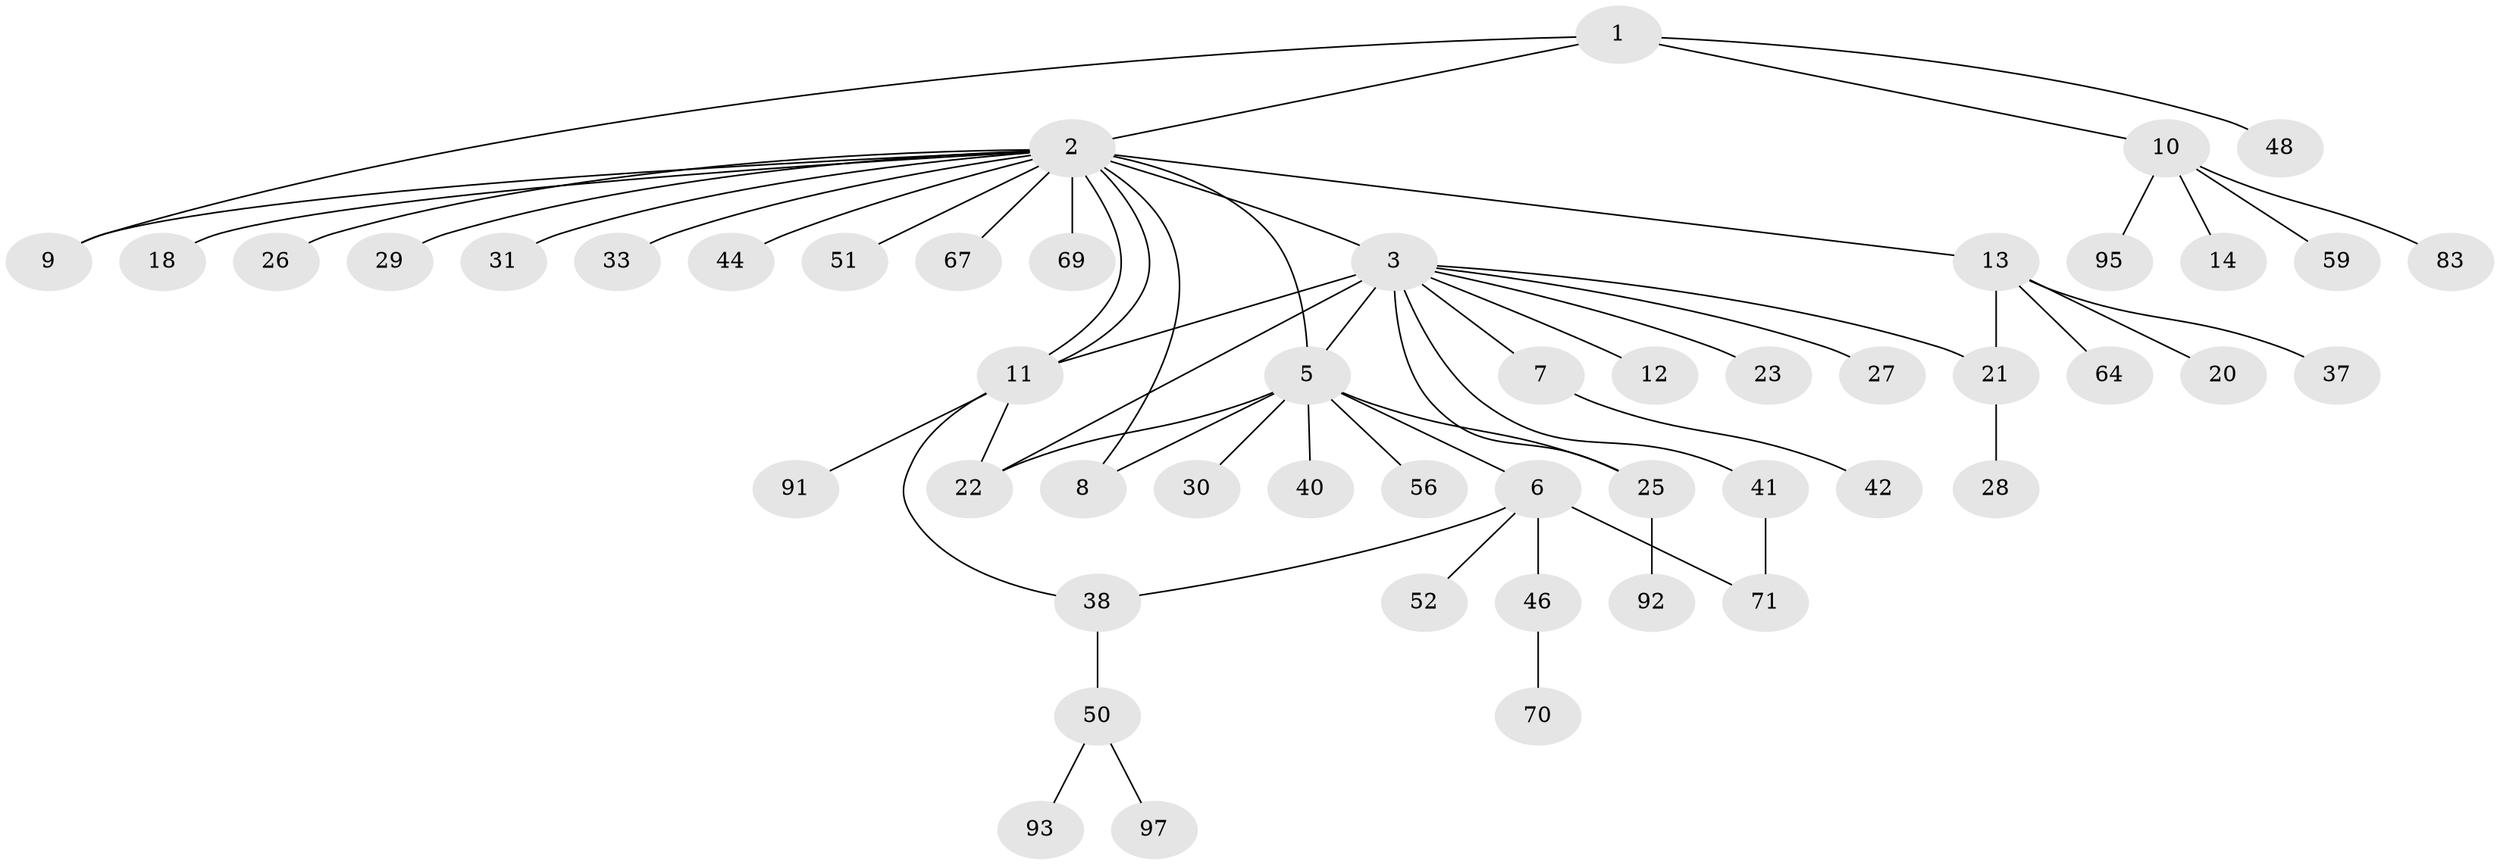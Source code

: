 // original degree distribution, {4: 0.02, 19: 0.01, 8: 0.03, 7: 0.01, 6: 0.02, 3: 0.06, 5: 0.04, 2: 0.25, 1: 0.55, 13: 0.01}
// Generated by graph-tools (version 1.1) at 2025/14/03/09/25 04:14:21]
// undirected, 50 vertices, 60 edges
graph export_dot {
graph [start="1"]
  node [color=gray90,style=filled];
  1;
  2;
  3 [super="+39+4+15+96"];
  5 [super="+17+94+86"];
  6;
  7 [super="+24"];
  8 [super="+19+16+75"];
  9;
  10;
  11;
  12;
  13;
  14;
  18;
  20 [super="+45"];
  21 [super="+73+74+49"];
  22 [super="+63+85+76+78+35+34"];
  23;
  25;
  26;
  27;
  28;
  29;
  30;
  31 [super="+43"];
  33;
  37;
  38 [super="+100"];
  40;
  41 [super="+55"];
  42;
  44 [super="+66"];
  46;
  48 [super="+68"];
  50;
  51;
  52;
  56;
  59 [super="+89"];
  64;
  67;
  69;
  70;
  71 [super="+98"];
  83;
  91;
  92;
  93;
  95;
  97;
  1 -- 2;
  1 -- 9;
  1 -- 10;
  1 -- 48;
  2 -- 3 [weight=3];
  2 -- 8;
  2 -- 9;
  2 -- 11;
  2 -- 11;
  2 -- 13;
  2 -- 18;
  2 -- 26;
  2 -- 29;
  2 -- 31;
  2 -- 33;
  2 -- 44;
  2 -- 51;
  2 -- 67;
  2 -- 69;
  2 -- 5;
  3 -- 7;
  3 -- 12;
  3 -- 21;
  3 -- 11;
  3 -- 5;
  3 -- 22;
  3 -- 23;
  3 -- 41;
  3 -- 27;
  3 -- 25;
  5 -- 6 [weight=2];
  5 -- 30;
  5 -- 40;
  5 -- 22;
  5 -- 8;
  5 -- 25;
  5 -- 56;
  6 -- 46;
  6 -- 52;
  6 -- 71;
  6 -- 38;
  7 -- 42;
  10 -- 14;
  10 -- 59;
  10 -- 83;
  10 -- 95;
  11 -- 22;
  11 -- 38;
  11 -- 91;
  13 -- 20;
  13 -- 21;
  13 -- 37;
  13 -- 64;
  21 -- 28;
  25 -- 92;
  38 -- 50;
  41 -- 71;
  46 -- 70;
  50 -- 93;
  50 -- 97;
}
